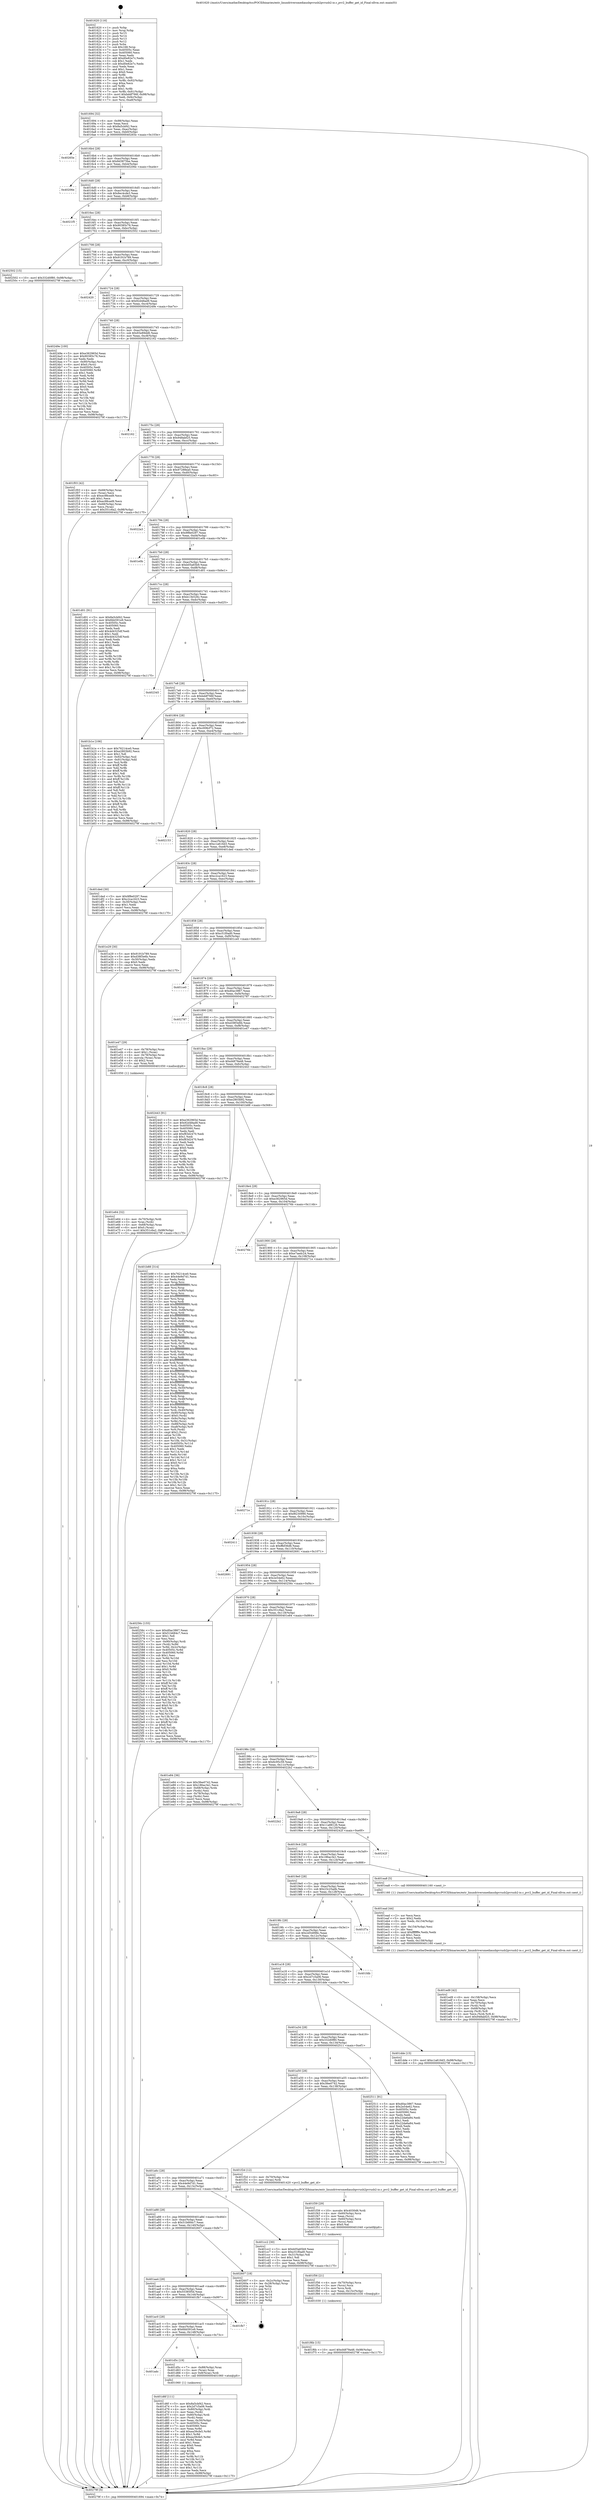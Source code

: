 digraph "0x401620" {
  label = "0x401620 (/mnt/c/Users/mathe/Desktop/tcc/POCII/binaries/extr_linuxdriversmediausbpvrusb2pvrusb2-io.c_pvr2_buffer_get_id_Final-ollvm.out::main(0))"
  labelloc = "t"
  node[shape=record]

  Entry [label="",width=0.3,height=0.3,shape=circle,fillcolor=black,style=filled]
  "0x401694" [label="{
     0x401694 [32]\l
     | [instrs]\l
     &nbsp;&nbsp;0x401694 \<+6\>: mov -0x98(%rbp),%eax\l
     &nbsp;&nbsp;0x40169a \<+2\>: mov %eax,%ecx\l
     &nbsp;&nbsp;0x40169c \<+6\>: sub $0x8a5cbf42,%ecx\l
     &nbsp;&nbsp;0x4016a2 \<+6\>: mov %eax,-0xac(%rbp)\l
     &nbsp;&nbsp;0x4016a8 \<+6\>: mov %ecx,-0xb0(%rbp)\l
     &nbsp;&nbsp;0x4016ae \<+6\>: je 000000000040265e \<main+0x103e\>\l
  }"]
  "0x40265e" [label="{
     0x40265e\l
  }", style=dashed]
  "0x4016b4" [label="{
     0x4016b4 [28]\l
     | [instrs]\l
     &nbsp;&nbsp;0x4016b4 \<+5\>: jmp 00000000004016b9 \<main+0x99\>\l
     &nbsp;&nbsp;0x4016b9 \<+6\>: mov -0xac(%rbp),%eax\l
     &nbsp;&nbsp;0x4016bf \<+5\>: sub $0x8d3875be,%eax\l
     &nbsp;&nbsp;0x4016c4 \<+6\>: mov %eax,-0xb4(%rbp)\l
     &nbsp;&nbsp;0x4016ca \<+6\>: je 000000000040206e \<main+0xa4e\>\l
  }"]
  Exit [label="",width=0.3,height=0.3,shape=circle,fillcolor=black,style=filled,peripheries=2]
  "0x40206e" [label="{
     0x40206e\l
  }", style=dashed]
  "0x4016d0" [label="{
     0x4016d0 [28]\l
     | [instrs]\l
     &nbsp;&nbsp;0x4016d0 \<+5\>: jmp 00000000004016d5 \<main+0xb5\>\l
     &nbsp;&nbsp;0x4016d5 \<+6\>: mov -0xac(%rbp),%eax\l
     &nbsp;&nbsp;0x4016db \<+5\>: sub $0x8ec4cde3,%eax\l
     &nbsp;&nbsp;0x4016e0 \<+6\>: mov %eax,-0xb8(%rbp)\l
     &nbsp;&nbsp;0x4016e6 \<+6\>: je 00000000004021f5 \<main+0xbd5\>\l
  }"]
  "0x401f6b" [label="{
     0x401f6b [15]\l
     | [instrs]\l
     &nbsp;&nbsp;0x401f6b \<+10\>: movl $0xd4879a48,-0x98(%rbp)\l
     &nbsp;&nbsp;0x401f75 \<+5\>: jmp 000000000040279f \<main+0x117f\>\l
  }"]
  "0x4021f5" [label="{
     0x4021f5\l
  }", style=dashed]
  "0x4016ec" [label="{
     0x4016ec [28]\l
     | [instrs]\l
     &nbsp;&nbsp;0x4016ec \<+5\>: jmp 00000000004016f1 \<main+0xd1\>\l
     &nbsp;&nbsp;0x4016f1 \<+6\>: mov -0xac(%rbp),%eax\l
     &nbsp;&nbsp;0x4016f7 \<+5\>: sub $0x90385c76,%eax\l
     &nbsp;&nbsp;0x4016fc \<+6\>: mov %eax,-0xbc(%rbp)\l
     &nbsp;&nbsp;0x401702 \<+6\>: je 0000000000402502 \<main+0xee2\>\l
  }"]
  "0x401f56" [label="{
     0x401f56 [21]\l
     | [instrs]\l
     &nbsp;&nbsp;0x401f56 \<+4\>: mov -0x70(%rbp),%rcx\l
     &nbsp;&nbsp;0x401f5a \<+3\>: mov (%rcx),%rcx\l
     &nbsp;&nbsp;0x401f5d \<+3\>: mov %rcx,%rdi\l
     &nbsp;&nbsp;0x401f60 \<+6\>: mov %eax,-0x15c(%rbp)\l
     &nbsp;&nbsp;0x401f66 \<+5\>: call 0000000000401030 \<free@plt\>\l
     | [calls]\l
     &nbsp;&nbsp;0x401030 \{1\} (unknown)\l
  }"]
  "0x402502" [label="{
     0x402502 [15]\l
     | [instrs]\l
     &nbsp;&nbsp;0x402502 \<+10\>: movl $0x332d0f80,-0x98(%rbp)\l
     &nbsp;&nbsp;0x40250c \<+5\>: jmp 000000000040279f \<main+0x117f\>\l
  }"]
  "0x401708" [label="{
     0x401708 [28]\l
     | [instrs]\l
     &nbsp;&nbsp;0x401708 \<+5\>: jmp 000000000040170d \<main+0xed\>\l
     &nbsp;&nbsp;0x40170d \<+6\>: mov -0xac(%rbp),%eax\l
     &nbsp;&nbsp;0x401713 \<+5\>: sub $0x9191b789,%eax\l
     &nbsp;&nbsp;0x401718 \<+6\>: mov %eax,-0xc0(%rbp)\l
     &nbsp;&nbsp;0x40171e \<+6\>: je 0000000000402420 \<main+0xe00\>\l
  }"]
  "0x401f39" [label="{
     0x401f39 [29]\l
     | [instrs]\l
     &nbsp;&nbsp;0x401f39 \<+10\>: movabs $0x4030d6,%rdi\l
     &nbsp;&nbsp;0x401f43 \<+4\>: mov -0x60(%rbp),%rcx\l
     &nbsp;&nbsp;0x401f47 \<+2\>: mov %eax,(%rcx)\l
     &nbsp;&nbsp;0x401f49 \<+4\>: mov -0x60(%rbp),%rcx\l
     &nbsp;&nbsp;0x401f4d \<+2\>: mov (%rcx),%esi\l
     &nbsp;&nbsp;0x401f4f \<+2\>: mov $0x0,%al\l
     &nbsp;&nbsp;0x401f51 \<+5\>: call 0000000000401040 \<printf@plt\>\l
     | [calls]\l
     &nbsp;&nbsp;0x401040 \{1\} (unknown)\l
  }"]
  "0x402420" [label="{
     0x402420\l
  }", style=dashed]
  "0x401724" [label="{
     0x401724 [28]\l
     | [instrs]\l
     &nbsp;&nbsp;0x401724 \<+5\>: jmp 0000000000401729 \<main+0x109\>\l
     &nbsp;&nbsp;0x401729 \<+6\>: mov -0xac(%rbp),%eax\l
     &nbsp;&nbsp;0x40172f \<+5\>: sub $0x92d48ad9,%eax\l
     &nbsp;&nbsp;0x401734 \<+6\>: mov %eax,-0xc4(%rbp)\l
     &nbsp;&nbsp;0x40173a \<+6\>: je 000000000040249e \<main+0xe7e\>\l
  }"]
  "0x401ed9" [label="{
     0x401ed9 [42]\l
     | [instrs]\l
     &nbsp;&nbsp;0x401ed9 \<+6\>: mov -0x158(%rbp),%ecx\l
     &nbsp;&nbsp;0x401edf \<+3\>: imul %eax,%ecx\l
     &nbsp;&nbsp;0x401ee2 \<+4\>: mov -0x70(%rbp),%rdi\l
     &nbsp;&nbsp;0x401ee6 \<+3\>: mov (%rdi),%rdi\l
     &nbsp;&nbsp;0x401ee9 \<+4\>: mov -0x68(%rbp),%r8\l
     &nbsp;&nbsp;0x401eed \<+3\>: movslq (%r8),%r8\l
     &nbsp;&nbsp;0x401ef0 \<+4\>: mov %ecx,(%rdi,%r8,4)\l
     &nbsp;&nbsp;0x401ef4 \<+10\>: movl $0x948abf25,-0x98(%rbp)\l
     &nbsp;&nbsp;0x401efe \<+5\>: jmp 000000000040279f \<main+0x117f\>\l
  }"]
  "0x40249e" [label="{
     0x40249e [100]\l
     | [instrs]\l
     &nbsp;&nbsp;0x40249e \<+5\>: mov $0xe362965d,%eax\l
     &nbsp;&nbsp;0x4024a3 \<+5\>: mov $0x90385c76,%ecx\l
     &nbsp;&nbsp;0x4024a8 \<+2\>: xor %edx,%edx\l
     &nbsp;&nbsp;0x4024aa \<+7\>: mov -0x90(%rbp),%rsi\l
     &nbsp;&nbsp;0x4024b1 \<+6\>: movl $0x0,(%rsi)\l
     &nbsp;&nbsp;0x4024b7 \<+7\>: mov 0x40505c,%edi\l
     &nbsp;&nbsp;0x4024be \<+8\>: mov 0x405060,%r8d\l
     &nbsp;&nbsp;0x4024c6 \<+3\>: sub $0x1,%edx\l
     &nbsp;&nbsp;0x4024c9 \<+3\>: mov %edi,%r9d\l
     &nbsp;&nbsp;0x4024cc \<+3\>: add %edx,%r9d\l
     &nbsp;&nbsp;0x4024cf \<+4\>: imul %r9d,%edi\l
     &nbsp;&nbsp;0x4024d3 \<+3\>: and $0x1,%edi\l
     &nbsp;&nbsp;0x4024d6 \<+3\>: cmp $0x0,%edi\l
     &nbsp;&nbsp;0x4024d9 \<+4\>: sete %r10b\l
     &nbsp;&nbsp;0x4024dd \<+4\>: cmp $0xa,%r8d\l
     &nbsp;&nbsp;0x4024e1 \<+4\>: setl %r11b\l
     &nbsp;&nbsp;0x4024e5 \<+3\>: mov %r10b,%bl\l
     &nbsp;&nbsp;0x4024e8 \<+3\>: and %r11b,%bl\l
     &nbsp;&nbsp;0x4024eb \<+3\>: xor %r11b,%r10b\l
     &nbsp;&nbsp;0x4024ee \<+3\>: or %r10b,%bl\l
     &nbsp;&nbsp;0x4024f1 \<+3\>: test $0x1,%bl\l
     &nbsp;&nbsp;0x4024f4 \<+3\>: cmovne %ecx,%eax\l
     &nbsp;&nbsp;0x4024f7 \<+6\>: mov %eax,-0x98(%rbp)\l
     &nbsp;&nbsp;0x4024fd \<+5\>: jmp 000000000040279f \<main+0x117f\>\l
  }"]
  "0x401740" [label="{
     0x401740 [28]\l
     | [instrs]\l
     &nbsp;&nbsp;0x401740 \<+5\>: jmp 0000000000401745 \<main+0x125\>\l
     &nbsp;&nbsp;0x401745 \<+6\>: mov -0xac(%rbp),%eax\l
     &nbsp;&nbsp;0x40174b \<+5\>: sub $0x93e89dd6,%eax\l
     &nbsp;&nbsp;0x401750 \<+6\>: mov %eax,-0xc8(%rbp)\l
     &nbsp;&nbsp;0x401756 \<+6\>: je 0000000000402162 \<main+0xb42\>\l
  }"]
  "0x401ead" [label="{
     0x401ead [44]\l
     | [instrs]\l
     &nbsp;&nbsp;0x401ead \<+2\>: xor %ecx,%ecx\l
     &nbsp;&nbsp;0x401eaf \<+5\>: mov $0x2,%edx\l
     &nbsp;&nbsp;0x401eb4 \<+6\>: mov %edx,-0x154(%rbp)\l
     &nbsp;&nbsp;0x401eba \<+1\>: cltd\l
     &nbsp;&nbsp;0x401ebb \<+6\>: mov -0x154(%rbp),%esi\l
     &nbsp;&nbsp;0x401ec1 \<+2\>: idiv %esi\l
     &nbsp;&nbsp;0x401ec3 \<+6\>: imul $0xfffffffe,%edx,%edx\l
     &nbsp;&nbsp;0x401ec9 \<+3\>: sub $0x1,%ecx\l
     &nbsp;&nbsp;0x401ecc \<+2\>: sub %ecx,%edx\l
     &nbsp;&nbsp;0x401ece \<+6\>: mov %edx,-0x158(%rbp)\l
     &nbsp;&nbsp;0x401ed4 \<+5\>: call 0000000000401160 \<next_i\>\l
     | [calls]\l
     &nbsp;&nbsp;0x401160 \{1\} (/mnt/c/Users/mathe/Desktop/tcc/POCII/binaries/extr_linuxdriversmediausbpvrusb2pvrusb2-io.c_pvr2_buffer_get_id_Final-ollvm.out::next_i)\l
  }"]
  "0x402162" [label="{
     0x402162\l
  }", style=dashed]
  "0x40175c" [label="{
     0x40175c [28]\l
     | [instrs]\l
     &nbsp;&nbsp;0x40175c \<+5\>: jmp 0000000000401761 \<main+0x141\>\l
     &nbsp;&nbsp;0x401761 \<+6\>: mov -0xac(%rbp),%eax\l
     &nbsp;&nbsp;0x401767 \<+5\>: sub $0x948abf25,%eax\l
     &nbsp;&nbsp;0x40176c \<+6\>: mov %eax,-0xcc(%rbp)\l
     &nbsp;&nbsp;0x401772 \<+6\>: je 0000000000401f03 \<main+0x8e3\>\l
  }"]
  "0x401e64" [label="{
     0x401e64 [32]\l
     | [instrs]\l
     &nbsp;&nbsp;0x401e64 \<+4\>: mov -0x70(%rbp),%rdi\l
     &nbsp;&nbsp;0x401e68 \<+3\>: mov %rax,(%rdi)\l
     &nbsp;&nbsp;0x401e6b \<+4\>: mov -0x68(%rbp),%rax\l
     &nbsp;&nbsp;0x401e6f \<+6\>: movl $0x0,(%rax)\l
     &nbsp;&nbsp;0x401e75 \<+10\>: movl $0x351c6a2,-0x98(%rbp)\l
     &nbsp;&nbsp;0x401e7f \<+5\>: jmp 000000000040279f \<main+0x117f\>\l
  }"]
  "0x401f03" [label="{
     0x401f03 [42]\l
     | [instrs]\l
     &nbsp;&nbsp;0x401f03 \<+4\>: mov -0x68(%rbp),%rax\l
     &nbsp;&nbsp;0x401f07 \<+2\>: mov (%rax),%ecx\l
     &nbsp;&nbsp;0x401f09 \<+6\>: sub $0xec98ced9,%ecx\l
     &nbsp;&nbsp;0x401f0f \<+3\>: add $0x1,%ecx\l
     &nbsp;&nbsp;0x401f12 \<+6\>: add $0xec98ced9,%ecx\l
     &nbsp;&nbsp;0x401f18 \<+4\>: mov -0x68(%rbp),%rax\l
     &nbsp;&nbsp;0x401f1c \<+2\>: mov %ecx,(%rax)\l
     &nbsp;&nbsp;0x401f1e \<+10\>: movl $0x351c6a2,-0x98(%rbp)\l
     &nbsp;&nbsp;0x401f28 \<+5\>: jmp 000000000040279f \<main+0x117f\>\l
  }"]
  "0x401778" [label="{
     0x401778 [28]\l
     | [instrs]\l
     &nbsp;&nbsp;0x401778 \<+5\>: jmp 000000000040177d \<main+0x15d\>\l
     &nbsp;&nbsp;0x40177d \<+6\>: mov -0xac(%rbp),%eax\l
     &nbsp;&nbsp;0x401783 \<+5\>: sub $0x97288ea0,%eax\l
     &nbsp;&nbsp;0x401788 \<+6\>: mov %eax,-0xd0(%rbp)\l
     &nbsp;&nbsp;0x40178e \<+6\>: je 00000000004022a3 \<main+0xc83\>\l
  }"]
  "0x401d6f" [label="{
     0x401d6f [111]\l
     | [instrs]\l
     &nbsp;&nbsp;0x401d6f \<+5\>: mov $0x8a5cbf42,%ecx\l
     &nbsp;&nbsp;0x401d74 \<+5\>: mov $0x2d7c5a06,%edx\l
     &nbsp;&nbsp;0x401d79 \<+4\>: mov -0x80(%rbp),%rdi\l
     &nbsp;&nbsp;0x401d7d \<+2\>: mov %eax,(%rdi)\l
     &nbsp;&nbsp;0x401d7f \<+4\>: mov -0x80(%rbp),%rdi\l
     &nbsp;&nbsp;0x401d83 \<+2\>: mov (%rdi),%eax\l
     &nbsp;&nbsp;0x401d85 \<+3\>: mov %eax,-0x30(%rbp)\l
     &nbsp;&nbsp;0x401d88 \<+7\>: mov 0x40505c,%eax\l
     &nbsp;&nbsp;0x401d8f \<+7\>: mov 0x405060,%esi\l
     &nbsp;&nbsp;0x401d96 \<+3\>: mov %eax,%r8d\l
     &nbsp;&nbsp;0x401d99 \<+7\>: add $0xea39cfe5,%r8d\l
     &nbsp;&nbsp;0x401da0 \<+4\>: sub $0x1,%r8d\l
     &nbsp;&nbsp;0x401da4 \<+7\>: sub $0xea39cfe5,%r8d\l
     &nbsp;&nbsp;0x401dab \<+4\>: imul %r8d,%eax\l
     &nbsp;&nbsp;0x401daf \<+3\>: and $0x1,%eax\l
     &nbsp;&nbsp;0x401db2 \<+3\>: cmp $0x0,%eax\l
     &nbsp;&nbsp;0x401db5 \<+4\>: sete %r9b\l
     &nbsp;&nbsp;0x401db9 \<+3\>: cmp $0xa,%esi\l
     &nbsp;&nbsp;0x401dbc \<+4\>: setl %r10b\l
     &nbsp;&nbsp;0x401dc0 \<+3\>: mov %r9b,%r11b\l
     &nbsp;&nbsp;0x401dc3 \<+3\>: and %r10b,%r11b\l
     &nbsp;&nbsp;0x401dc6 \<+3\>: xor %r10b,%r9b\l
     &nbsp;&nbsp;0x401dc9 \<+3\>: or %r9b,%r11b\l
     &nbsp;&nbsp;0x401dcc \<+4\>: test $0x1,%r11b\l
     &nbsp;&nbsp;0x401dd0 \<+3\>: cmovne %edx,%ecx\l
     &nbsp;&nbsp;0x401dd3 \<+6\>: mov %ecx,-0x98(%rbp)\l
     &nbsp;&nbsp;0x401dd9 \<+5\>: jmp 000000000040279f \<main+0x117f\>\l
  }"]
  "0x4022a3" [label="{
     0x4022a3\l
  }", style=dashed]
  "0x401794" [label="{
     0x401794 [28]\l
     | [instrs]\l
     &nbsp;&nbsp;0x401794 \<+5\>: jmp 0000000000401799 \<main+0x179\>\l
     &nbsp;&nbsp;0x401799 \<+6\>: mov -0xac(%rbp),%eax\l
     &nbsp;&nbsp;0x40179f \<+5\>: sub $0x9f8e0297,%eax\l
     &nbsp;&nbsp;0x4017a4 \<+6\>: mov %eax,-0xd4(%rbp)\l
     &nbsp;&nbsp;0x4017aa \<+6\>: je 0000000000401e0b \<main+0x7eb\>\l
  }"]
  "0x401adc" [label="{
     0x401adc\l
  }", style=dashed]
  "0x401e0b" [label="{
     0x401e0b\l
  }", style=dashed]
  "0x4017b0" [label="{
     0x4017b0 [28]\l
     | [instrs]\l
     &nbsp;&nbsp;0x4017b0 \<+5\>: jmp 00000000004017b5 \<main+0x195\>\l
     &nbsp;&nbsp;0x4017b5 \<+6\>: mov -0xac(%rbp),%eax\l
     &nbsp;&nbsp;0x4017bb \<+5\>: sub $0xb05a65b9,%eax\l
     &nbsp;&nbsp;0x4017c0 \<+6\>: mov %eax,-0xd8(%rbp)\l
     &nbsp;&nbsp;0x4017c6 \<+6\>: je 0000000000401d01 \<main+0x6e1\>\l
  }"]
  "0x401d5c" [label="{
     0x401d5c [19]\l
     | [instrs]\l
     &nbsp;&nbsp;0x401d5c \<+7\>: mov -0x88(%rbp),%rax\l
     &nbsp;&nbsp;0x401d63 \<+3\>: mov (%rax),%rax\l
     &nbsp;&nbsp;0x401d66 \<+4\>: mov 0x8(%rax),%rdi\l
     &nbsp;&nbsp;0x401d6a \<+5\>: call 0000000000401060 \<atoi@plt\>\l
     | [calls]\l
     &nbsp;&nbsp;0x401060 \{1\} (unknown)\l
  }"]
  "0x401d01" [label="{
     0x401d01 [91]\l
     | [instrs]\l
     &nbsp;&nbsp;0x401d01 \<+5\>: mov $0x8a5cbf42,%eax\l
     &nbsp;&nbsp;0x401d06 \<+5\>: mov $0x6bb591e9,%ecx\l
     &nbsp;&nbsp;0x401d0b \<+7\>: mov 0x40505c,%edx\l
     &nbsp;&nbsp;0x401d12 \<+7\>: mov 0x405060,%esi\l
     &nbsp;&nbsp;0x401d19 \<+2\>: mov %edx,%edi\l
     &nbsp;&nbsp;0x401d1b \<+6\>: add $0x4d4325df,%edi\l
     &nbsp;&nbsp;0x401d21 \<+3\>: sub $0x1,%edi\l
     &nbsp;&nbsp;0x401d24 \<+6\>: sub $0x4d4325df,%edi\l
     &nbsp;&nbsp;0x401d2a \<+3\>: imul %edi,%edx\l
     &nbsp;&nbsp;0x401d2d \<+3\>: and $0x1,%edx\l
     &nbsp;&nbsp;0x401d30 \<+3\>: cmp $0x0,%edx\l
     &nbsp;&nbsp;0x401d33 \<+4\>: sete %r8b\l
     &nbsp;&nbsp;0x401d37 \<+3\>: cmp $0xa,%esi\l
     &nbsp;&nbsp;0x401d3a \<+4\>: setl %r9b\l
     &nbsp;&nbsp;0x401d3e \<+3\>: mov %r8b,%r10b\l
     &nbsp;&nbsp;0x401d41 \<+3\>: and %r9b,%r10b\l
     &nbsp;&nbsp;0x401d44 \<+3\>: xor %r9b,%r8b\l
     &nbsp;&nbsp;0x401d47 \<+3\>: or %r8b,%r10b\l
     &nbsp;&nbsp;0x401d4a \<+4\>: test $0x1,%r10b\l
     &nbsp;&nbsp;0x401d4e \<+3\>: cmovne %ecx,%eax\l
     &nbsp;&nbsp;0x401d51 \<+6\>: mov %eax,-0x98(%rbp)\l
     &nbsp;&nbsp;0x401d57 \<+5\>: jmp 000000000040279f \<main+0x117f\>\l
  }"]
  "0x4017cc" [label="{
     0x4017cc [28]\l
     | [instrs]\l
     &nbsp;&nbsp;0x4017cc \<+5\>: jmp 00000000004017d1 \<main+0x1b1\>\l
     &nbsp;&nbsp;0x4017d1 \<+6\>: mov -0xac(%rbp),%eax\l
     &nbsp;&nbsp;0x4017d7 \<+5\>: sub $0xb13b526c,%eax\l
     &nbsp;&nbsp;0x4017dc \<+6\>: mov %eax,-0xdc(%rbp)\l
     &nbsp;&nbsp;0x4017e2 \<+6\>: je 0000000000402345 \<main+0xd25\>\l
  }"]
  "0x401ac0" [label="{
     0x401ac0 [28]\l
     | [instrs]\l
     &nbsp;&nbsp;0x401ac0 \<+5\>: jmp 0000000000401ac5 \<main+0x4a5\>\l
     &nbsp;&nbsp;0x401ac5 \<+6\>: mov -0xac(%rbp),%eax\l
     &nbsp;&nbsp;0x401acb \<+5\>: sub $0x6bb591e9,%eax\l
     &nbsp;&nbsp;0x401ad0 \<+6\>: mov %eax,-0x148(%rbp)\l
     &nbsp;&nbsp;0x401ad6 \<+6\>: je 0000000000401d5c \<main+0x73c\>\l
  }"]
  "0x402345" [label="{
     0x402345\l
  }", style=dashed]
  "0x4017e8" [label="{
     0x4017e8 [28]\l
     | [instrs]\l
     &nbsp;&nbsp;0x4017e8 \<+5\>: jmp 00000000004017ed \<main+0x1cd\>\l
     &nbsp;&nbsp;0x4017ed \<+6\>: mov -0xac(%rbp),%eax\l
     &nbsp;&nbsp;0x4017f3 \<+5\>: sub $0xbddf766f,%eax\l
     &nbsp;&nbsp;0x4017f8 \<+6\>: mov %eax,-0xe0(%rbp)\l
     &nbsp;&nbsp;0x4017fe \<+6\>: je 0000000000401b1e \<main+0x4fe\>\l
  }"]
  "0x401fb7" [label="{
     0x401fb7\l
  }", style=dashed]
  "0x401b1e" [label="{
     0x401b1e [106]\l
     | [instrs]\l
     &nbsp;&nbsp;0x401b1e \<+5\>: mov $0x76214ce0,%eax\l
     &nbsp;&nbsp;0x401b23 \<+5\>: mov $0xe2803b92,%ecx\l
     &nbsp;&nbsp;0x401b28 \<+2\>: mov $0x1,%dl\l
     &nbsp;&nbsp;0x401b2a \<+7\>: mov -0x92(%rbp),%sil\l
     &nbsp;&nbsp;0x401b31 \<+7\>: mov -0x91(%rbp),%dil\l
     &nbsp;&nbsp;0x401b38 \<+3\>: mov %sil,%r8b\l
     &nbsp;&nbsp;0x401b3b \<+4\>: xor $0xff,%r8b\l
     &nbsp;&nbsp;0x401b3f \<+3\>: mov %dil,%r9b\l
     &nbsp;&nbsp;0x401b42 \<+4\>: xor $0xff,%r9b\l
     &nbsp;&nbsp;0x401b46 \<+3\>: xor $0x1,%dl\l
     &nbsp;&nbsp;0x401b49 \<+3\>: mov %r8b,%r10b\l
     &nbsp;&nbsp;0x401b4c \<+4\>: and $0xff,%r10b\l
     &nbsp;&nbsp;0x401b50 \<+3\>: and %dl,%sil\l
     &nbsp;&nbsp;0x401b53 \<+3\>: mov %r9b,%r11b\l
     &nbsp;&nbsp;0x401b56 \<+4\>: and $0xff,%r11b\l
     &nbsp;&nbsp;0x401b5a \<+3\>: and %dl,%dil\l
     &nbsp;&nbsp;0x401b5d \<+3\>: or %sil,%r10b\l
     &nbsp;&nbsp;0x401b60 \<+3\>: or %dil,%r11b\l
     &nbsp;&nbsp;0x401b63 \<+3\>: xor %r11b,%r10b\l
     &nbsp;&nbsp;0x401b66 \<+3\>: or %r9b,%r8b\l
     &nbsp;&nbsp;0x401b69 \<+4\>: xor $0xff,%r8b\l
     &nbsp;&nbsp;0x401b6d \<+3\>: or $0x1,%dl\l
     &nbsp;&nbsp;0x401b70 \<+3\>: and %dl,%r8b\l
     &nbsp;&nbsp;0x401b73 \<+3\>: or %r8b,%r10b\l
     &nbsp;&nbsp;0x401b76 \<+4\>: test $0x1,%r10b\l
     &nbsp;&nbsp;0x401b7a \<+3\>: cmovne %ecx,%eax\l
     &nbsp;&nbsp;0x401b7d \<+6\>: mov %eax,-0x98(%rbp)\l
     &nbsp;&nbsp;0x401b83 \<+5\>: jmp 000000000040279f \<main+0x117f\>\l
  }"]
  "0x401804" [label="{
     0x401804 [28]\l
     | [instrs]\l
     &nbsp;&nbsp;0x401804 \<+5\>: jmp 0000000000401809 \<main+0x1e9\>\l
     &nbsp;&nbsp;0x401809 \<+6\>: mov -0xac(%rbp),%eax\l
     &nbsp;&nbsp;0x40180f \<+5\>: sub $0xc008cf72,%eax\l
     &nbsp;&nbsp;0x401814 \<+6\>: mov %eax,-0xe4(%rbp)\l
     &nbsp;&nbsp;0x40181a \<+6\>: je 0000000000402153 \<main+0xb33\>\l
  }"]
  "0x40279f" [label="{
     0x40279f [5]\l
     | [instrs]\l
     &nbsp;&nbsp;0x40279f \<+5\>: jmp 0000000000401694 \<main+0x74\>\l
  }"]
  "0x401620" [label="{
     0x401620 [116]\l
     | [instrs]\l
     &nbsp;&nbsp;0x401620 \<+1\>: push %rbp\l
     &nbsp;&nbsp;0x401621 \<+3\>: mov %rsp,%rbp\l
     &nbsp;&nbsp;0x401624 \<+2\>: push %r15\l
     &nbsp;&nbsp;0x401626 \<+2\>: push %r14\l
     &nbsp;&nbsp;0x401628 \<+2\>: push %r13\l
     &nbsp;&nbsp;0x40162a \<+2\>: push %r12\l
     &nbsp;&nbsp;0x40162c \<+1\>: push %rbx\l
     &nbsp;&nbsp;0x40162d \<+7\>: sub $0x168,%rsp\l
     &nbsp;&nbsp;0x401634 \<+7\>: mov 0x40505c,%eax\l
     &nbsp;&nbsp;0x40163b \<+7\>: mov 0x405060,%ecx\l
     &nbsp;&nbsp;0x401642 \<+2\>: mov %eax,%edx\l
     &nbsp;&nbsp;0x401644 \<+6\>: add $0xd0e82e7c,%edx\l
     &nbsp;&nbsp;0x40164a \<+3\>: sub $0x1,%edx\l
     &nbsp;&nbsp;0x40164d \<+6\>: sub $0xd0e82e7c,%edx\l
     &nbsp;&nbsp;0x401653 \<+3\>: imul %edx,%eax\l
     &nbsp;&nbsp;0x401656 \<+3\>: and $0x1,%eax\l
     &nbsp;&nbsp;0x401659 \<+3\>: cmp $0x0,%eax\l
     &nbsp;&nbsp;0x40165c \<+4\>: sete %r8b\l
     &nbsp;&nbsp;0x401660 \<+4\>: and $0x1,%r8b\l
     &nbsp;&nbsp;0x401664 \<+7\>: mov %r8b,-0x92(%rbp)\l
     &nbsp;&nbsp;0x40166b \<+3\>: cmp $0xa,%ecx\l
     &nbsp;&nbsp;0x40166e \<+4\>: setl %r8b\l
     &nbsp;&nbsp;0x401672 \<+4\>: and $0x1,%r8b\l
     &nbsp;&nbsp;0x401676 \<+7\>: mov %r8b,-0x91(%rbp)\l
     &nbsp;&nbsp;0x40167d \<+10\>: movl $0xbddf766f,-0x98(%rbp)\l
     &nbsp;&nbsp;0x401687 \<+6\>: mov %edi,-0x9c(%rbp)\l
     &nbsp;&nbsp;0x40168d \<+7\>: mov %rsi,-0xa8(%rbp)\l
  }"]
  "0x401aa4" [label="{
     0x401aa4 [28]\l
     | [instrs]\l
     &nbsp;&nbsp;0x401aa4 \<+5\>: jmp 0000000000401aa9 \<main+0x489\>\l
     &nbsp;&nbsp;0x401aa9 \<+6\>: mov -0xac(%rbp),%eax\l
     &nbsp;&nbsp;0x401aaf \<+5\>: sub $0x55385f5d,%eax\l
     &nbsp;&nbsp;0x401ab4 \<+6\>: mov %eax,-0x144(%rbp)\l
     &nbsp;&nbsp;0x401aba \<+6\>: je 0000000000401fb7 \<main+0x997\>\l
  }"]
  "0x402153" [label="{
     0x402153\l
  }", style=dashed]
  "0x401820" [label="{
     0x401820 [28]\l
     | [instrs]\l
     &nbsp;&nbsp;0x401820 \<+5\>: jmp 0000000000401825 \<main+0x205\>\l
     &nbsp;&nbsp;0x401825 \<+6\>: mov -0xac(%rbp),%eax\l
     &nbsp;&nbsp;0x40182b \<+5\>: sub $0xc1a616d3,%eax\l
     &nbsp;&nbsp;0x401830 \<+6\>: mov %eax,-0xe8(%rbp)\l
     &nbsp;&nbsp;0x401836 \<+6\>: je 0000000000401ded \<main+0x7cd\>\l
  }"]
  "0x402607" [label="{
     0x402607 [18]\l
     | [instrs]\l
     &nbsp;&nbsp;0x402607 \<+3\>: mov -0x2c(%rbp),%eax\l
     &nbsp;&nbsp;0x40260a \<+4\>: lea -0x28(%rbp),%rsp\l
     &nbsp;&nbsp;0x40260e \<+1\>: pop %rbx\l
     &nbsp;&nbsp;0x40260f \<+2\>: pop %r12\l
     &nbsp;&nbsp;0x402611 \<+2\>: pop %r13\l
     &nbsp;&nbsp;0x402613 \<+2\>: pop %r14\l
     &nbsp;&nbsp;0x402615 \<+2\>: pop %r15\l
     &nbsp;&nbsp;0x402617 \<+1\>: pop %rbp\l
     &nbsp;&nbsp;0x402618 \<+1\>: ret\l
  }"]
  "0x401ded" [label="{
     0x401ded [30]\l
     | [instrs]\l
     &nbsp;&nbsp;0x401ded \<+5\>: mov $0x9f8e0297,%eax\l
     &nbsp;&nbsp;0x401df2 \<+5\>: mov $0xc2ca1623,%ecx\l
     &nbsp;&nbsp;0x401df7 \<+3\>: mov -0x30(%rbp),%edx\l
     &nbsp;&nbsp;0x401dfa \<+3\>: cmp $0x1,%edx\l
     &nbsp;&nbsp;0x401dfd \<+3\>: cmovl %ecx,%eax\l
     &nbsp;&nbsp;0x401e00 \<+6\>: mov %eax,-0x98(%rbp)\l
     &nbsp;&nbsp;0x401e06 \<+5\>: jmp 000000000040279f \<main+0x117f\>\l
  }"]
  "0x40183c" [label="{
     0x40183c [28]\l
     | [instrs]\l
     &nbsp;&nbsp;0x40183c \<+5\>: jmp 0000000000401841 \<main+0x221\>\l
     &nbsp;&nbsp;0x401841 \<+6\>: mov -0xac(%rbp),%eax\l
     &nbsp;&nbsp;0x401847 \<+5\>: sub $0xc2ca1623,%eax\l
     &nbsp;&nbsp;0x40184c \<+6\>: mov %eax,-0xec(%rbp)\l
     &nbsp;&nbsp;0x401852 \<+6\>: je 0000000000401e29 \<main+0x809\>\l
  }"]
  "0x401a88" [label="{
     0x401a88 [28]\l
     | [instrs]\l
     &nbsp;&nbsp;0x401a88 \<+5\>: jmp 0000000000401a8d \<main+0x46d\>\l
     &nbsp;&nbsp;0x401a8d \<+6\>: mov -0xac(%rbp),%eax\l
     &nbsp;&nbsp;0x401a93 \<+5\>: sub $0x51b684c7,%eax\l
     &nbsp;&nbsp;0x401a98 \<+6\>: mov %eax,-0x140(%rbp)\l
     &nbsp;&nbsp;0x401a9e \<+6\>: je 0000000000402607 \<main+0xfe7\>\l
  }"]
  "0x401e29" [label="{
     0x401e29 [30]\l
     | [instrs]\l
     &nbsp;&nbsp;0x401e29 \<+5\>: mov $0x9191b789,%eax\l
     &nbsp;&nbsp;0x401e2e \<+5\>: mov $0xd38f3e6b,%ecx\l
     &nbsp;&nbsp;0x401e33 \<+3\>: mov -0x30(%rbp),%edx\l
     &nbsp;&nbsp;0x401e36 \<+3\>: cmp $0x0,%edx\l
     &nbsp;&nbsp;0x401e39 \<+3\>: cmove %ecx,%eax\l
     &nbsp;&nbsp;0x401e3c \<+6\>: mov %eax,-0x98(%rbp)\l
     &nbsp;&nbsp;0x401e42 \<+5\>: jmp 000000000040279f \<main+0x117f\>\l
  }"]
  "0x401858" [label="{
     0x401858 [28]\l
     | [instrs]\l
     &nbsp;&nbsp;0x401858 \<+5\>: jmp 000000000040185d \<main+0x23d\>\l
     &nbsp;&nbsp;0x40185d \<+6\>: mov -0xac(%rbp),%eax\l
     &nbsp;&nbsp;0x401863 \<+5\>: sub $0xc51f0ad0,%eax\l
     &nbsp;&nbsp;0x401868 \<+6\>: mov %eax,-0xf0(%rbp)\l
     &nbsp;&nbsp;0x40186e \<+6\>: je 0000000000401ce0 \<main+0x6c0\>\l
  }"]
  "0x401cc2" [label="{
     0x401cc2 [30]\l
     | [instrs]\l
     &nbsp;&nbsp;0x401cc2 \<+5\>: mov $0xb05a65b9,%eax\l
     &nbsp;&nbsp;0x401cc7 \<+5\>: mov $0xc51f0ad0,%ecx\l
     &nbsp;&nbsp;0x401ccc \<+3\>: mov -0x31(%rbp),%dl\l
     &nbsp;&nbsp;0x401ccf \<+3\>: test $0x1,%dl\l
     &nbsp;&nbsp;0x401cd2 \<+3\>: cmovne %ecx,%eax\l
     &nbsp;&nbsp;0x401cd5 \<+6\>: mov %eax,-0x98(%rbp)\l
     &nbsp;&nbsp;0x401cdb \<+5\>: jmp 000000000040279f \<main+0x117f\>\l
  }"]
  "0x401ce0" [label="{
     0x401ce0\l
  }", style=dashed]
  "0x401874" [label="{
     0x401874 [28]\l
     | [instrs]\l
     &nbsp;&nbsp;0x401874 \<+5\>: jmp 0000000000401879 \<main+0x259\>\l
     &nbsp;&nbsp;0x401879 \<+6\>: mov -0xac(%rbp),%eax\l
     &nbsp;&nbsp;0x40187f \<+5\>: sub $0xd0ac3867,%eax\l
     &nbsp;&nbsp;0x401884 \<+6\>: mov %eax,-0xf4(%rbp)\l
     &nbsp;&nbsp;0x40188a \<+6\>: je 0000000000402787 \<main+0x1167\>\l
  }"]
  "0x401a6c" [label="{
     0x401a6c [28]\l
     | [instrs]\l
     &nbsp;&nbsp;0x401a6c \<+5\>: jmp 0000000000401a71 \<main+0x451\>\l
     &nbsp;&nbsp;0x401a71 \<+6\>: mov -0xac(%rbp),%eax\l
     &nbsp;&nbsp;0x401a77 \<+5\>: sub $0x44e9d7d1,%eax\l
     &nbsp;&nbsp;0x401a7c \<+6\>: mov %eax,-0x13c(%rbp)\l
     &nbsp;&nbsp;0x401a82 \<+6\>: je 0000000000401cc2 \<main+0x6a2\>\l
  }"]
  "0x402787" [label="{
     0x402787\l
  }", style=dashed]
  "0x401890" [label="{
     0x401890 [28]\l
     | [instrs]\l
     &nbsp;&nbsp;0x401890 \<+5\>: jmp 0000000000401895 \<main+0x275\>\l
     &nbsp;&nbsp;0x401895 \<+6\>: mov -0xac(%rbp),%eax\l
     &nbsp;&nbsp;0x40189b \<+5\>: sub $0xd38f3e6b,%eax\l
     &nbsp;&nbsp;0x4018a0 \<+6\>: mov %eax,-0xf8(%rbp)\l
     &nbsp;&nbsp;0x4018a6 \<+6\>: je 0000000000401e47 \<main+0x827\>\l
  }"]
  "0x401f2d" [label="{
     0x401f2d [12]\l
     | [instrs]\l
     &nbsp;&nbsp;0x401f2d \<+4\>: mov -0x70(%rbp),%rax\l
     &nbsp;&nbsp;0x401f31 \<+3\>: mov (%rax),%rdi\l
     &nbsp;&nbsp;0x401f34 \<+5\>: call 0000000000401420 \<pvr2_buffer_get_id\>\l
     | [calls]\l
     &nbsp;&nbsp;0x401420 \{1\} (/mnt/c/Users/mathe/Desktop/tcc/POCII/binaries/extr_linuxdriversmediausbpvrusb2pvrusb2-io.c_pvr2_buffer_get_id_Final-ollvm.out::pvr2_buffer_get_id)\l
  }"]
  "0x401e47" [label="{
     0x401e47 [29]\l
     | [instrs]\l
     &nbsp;&nbsp;0x401e47 \<+4\>: mov -0x78(%rbp),%rax\l
     &nbsp;&nbsp;0x401e4b \<+6\>: movl $0x1,(%rax)\l
     &nbsp;&nbsp;0x401e51 \<+4\>: mov -0x78(%rbp),%rax\l
     &nbsp;&nbsp;0x401e55 \<+3\>: movslq (%rax),%rax\l
     &nbsp;&nbsp;0x401e58 \<+4\>: shl $0x2,%rax\l
     &nbsp;&nbsp;0x401e5c \<+3\>: mov %rax,%rdi\l
     &nbsp;&nbsp;0x401e5f \<+5\>: call 0000000000401050 \<malloc@plt\>\l
     | [calls]\l
     &nbsp;&nbsp;0x401050 \{1\} (unknown)\l
  }"]
  "0x4018ac" [label="{
     0x4018ac [28]\l
     | [instrs]\l
     &nbsp;&nbsp;0x4018ac \<+5\>: jmp 00000000004018b1 \<main+0x291\>\l
     &nbsp;&nbsp;0x4018b1 \<+6\>: mov -0xac(%rbp),%eax\l
     &nbsp;&nbsp;0x4018b7 \<+5\>: sub $0xd4879a48,%eax\l
     &nbsp;&nbsp;0x4018bc \<+6\>: mov %eax,-0xfc(%rbp)\l
     &nbsp;&nbsp;0x4018c2 \<+6\>: je 0000000000402443 \<main+0xe23\>\l
  }"]
  "0x401a50" [label="{
     0x401a50 [28]\l
     | [instrs]\l
     &nbsp;&nbsp;0x401a50 \<+5\>: jmp 0000000000401a55 \<main+0x435\>\l
     &nbsp;&nbsp;0x401a55 \<+6\>: mov -0xac(%rbp),%eax\l
     &nbsp;&nbsp;0x401a5b \<+5\>: sub $0x3fee0742,%eax\l
     &nbsp;&nbsp;0x401a60 \<+6\>: mov %eax,-0x138(%rbp)\l
     &nbsp;&nbsp;0x401a66 \<+6\>: je 0000000000401f2d \<main+0x90d\>\l
  }"]
  "0x402443" [label="{
     0x402443 [91]\l
     | [instrs]\l
     &nbsp;&nbsp;0x402443 \<+5\>: mov $0xe362965d,%eax\l
     &nbsp;&nbsp;0x402448 \<+5\>: mov $0x92d48ad9,%ecx\l
     &nbsp;&nbsp;0x40244d \<+7\>: mov 0x40505c,%edx\l
     &nbsp;&nbsp;0x402454 \<+7\>: mov 0x405060,%esi\l
     &nbsp;&nbsp;0x40245b \<+2\>: mov %edx,%edi\l
     &nbsp;&nbsp;0x40245d \<+6\>: add $0xf83d2470,%edi\l
     &nbsp;&nbsp;0x402463 \<+3\>: sub $0x1,%edi\l
     &nbsp;&nbsp;0x402466 \<+6\>: sub $0xf83d2470,%edi\l
     &nbsp;&nbsp;0x40246c \<+3\>: imul %edi,%edx\l
     &nbsp;&nbsp;0x40246f \<+3\>: and $0x1,%edx\l
     &nbsp;&nbsp;0x402472 \<+3\>: cmp $0x0,%edx\l
     &nbsp;&nbsp;0x402475 \<+4\>: sete %r8b\l
     &nbsp;&nbsp;0x402479 \<+3\>: cmp $0xa,%esi\l
     &nbsp;&nbsp;0x40247c \<+4\>: setl %r9b\l
     &nbsp;&nbsp;0x402480 \<+3\>: mov %r8b,%r10b\l
     &nbsp;&nbsp;0x402483 \<+3\>: and %r9b,%r10b\l
     &nbsp;&nbsp;0x402486 \<+3\>: xor %r9b,%r8b\l
     &nbsp;&nbsp;0x402489 \<+3\>: or %r8b,%r10b\l
     &nbsp;&nbsp;0x40248c \<+4\>: test $0x1,%r10b\l
     &nbsp;&nbsp;0x402490 \<+3\>: cmovne %ecx,%eax\l
     &nbsp;&nbsp;0x402493 \<+6\>: mov %eax,-0x98(%rbp)\l
     &nbsp;&nbsp;0x402499 \<+5\>: jmp 000000000040279f \<main+0x117f\>\l
  }"]
  "0x4018c8" [label="{
     0x4018c8 [28]\l
     | [instrs]\l
     &nbsp;&nbsp;0x4018c8 \<+5\>: jmp 00000000004018cd \<main+0x2ad\>\l
     &nbsp;&nbsp;0x4018cd \<+6\>: mov -0xac(%rbp),%eax\l
     &nbsp;&nbsp;0x4018d3 \<+5\>: sub $0xe2803b92,%eax\l
     &nbsp;&nbsp;0x4018d8 \<+6\>: mov %eax,-0x100(%rbp)\l
     &nbsp;&nbsp;0x4018de \<+6\>: je 0000000000401b88 \<main+0x568\>\l
  }"]
  "0x402511" [label="{
     0x402511 [91]\l
     | [instrs]\l
     &nbsp;&nbsp;0x402511 \<+5\>: mov $0xd0ac3867,%eax\l
     &nbsp;&nbsp;0x402516 \<+5\>: mov $0x2e54e62,%ecx\l
     &nbsp;&nbsp;0x40251b \<+7\>: mov 0x40505c,%edx\l
     &nbsp;&nbsp;0x402522 \<+7\>: mov 0x405060,%esi\l
     &nbsp;&nbsp;0x402529 \<+2\>: mov %edx,%edi\l
     &nbsp;&nbsp;0x40252b \<+6\>: sub $0x22da6a84,%edi\l
     &nbsp;&nbsp;0x402531 \<+3\>: sub $0x1,%edi\l
     &nbsp;&nbsp;0x402534 \<+6\>: add $0x22da6a84,%edi\l
     &nbsp;&nbsp;0x40253a \<+3\>: imul %edi,%edx\l
     &nbsp;&nbsp;0x40253d \<+3\>: and $0x1,%edx\l
     &nbsp;&nbsp;0x402540 \<+3\>: cmp $0x0,%edx\l
     &nbsp;&nbsp;0x402543 \<+4\>: sete %r8b\l
     &nbsp;&nbsp;0x402547 \<+3\>: cmp $0xa,%esi\l
     &nbsp;&nbsp;0x40254a \<+4\>: setl %r9b\l
     &nbsp;&nbsp;0x40254e \<+3\>: mov %r8b,%r10b\l
     &nbsp;&nbsp;0x402551 \<+3\>: and %r9b,%r10b\l
     &nbsp;&nbsp;0x402554 \<+3\>: xor %r9b,%r8b\l
     &nbsp;&nbsp;0x402557 \<+3\>: or %r8b,%r10b\l
     &nbsp;&nbsp;0x40255a \<+4\>: test $0x1,%r10b\l
     &nbsp;&nbsp;0x40255e \<+3\>: cmovne %ecx,%eax\l
     &nbsp;&nbsp;0x402561 \<+6\>: mov %eax,-0x98(%rbp)\l
     &nbsp;&nbsp;0x402567 \<+5\>: jmp 000000000040279f \<main+0x117f\>\l
  }"]
  "0x401b88" [label="{
     0x401b88 [314]\l
     | [instrs]\l
     &nbsp;&nbsp;0x401b88 \<+5\>: mov $0x76214ce0,%eax\l
     &nbsp;&nbsp;0x401b8d \<+5\>: mov $0x44e9d7d1,%ecx\l
     &nbsp;&nbsp;0x401b92 \<+2\>: xor %edx,%edx\l
     &nbsp;&nbsp;0x401b94 \<+3\>: mov %rsp,%rsi\l
     &nbsp;&nbsp;0x401b97 \<+4\>: add $0xfffffffffffffff0,%rsi\l
     &nbsp;&nbsp;0x401b9b \<+3\>: mov %rsi,%rsp\l
     &nbsp;&nbsp;0x401b9e \<+7\>: mov %rsi,-0x90(%rbp)\l
     &nbsp;&nbsp;0x401ba5 \<+3\>: mov %rsp,%rsi\l
     &nbsp;&nbsp;0x401ba8 \<+4\>: add $0xfffffffffffffff0,%rsi\l
     &nbsp;&nbsp;0x401bac \<+3\>: mov %rsi,%rsp\l
     &nbsp;&nbsp;0x401baf \<+3\>: mov %rsp,%rdi\l
     &nbsp;&nbsp;0x401bb2 \<+4\>: add $0xfffffffffffffff0,%rdi\l
     &nbsp;&nbsp;0x401bb6 \<+3\>: mov %rdi,%rsp\l
     &nbsp;&nbsp;0x401bb9 \<+7\>: mov %rdi,-0x88(%rbp)\l
     &nbsp;&nbsp;0x401bc0 \<+3\>: mov %rsp,%rdi\l
     &nbsp;&nbsp;0x401bc3 \<+4\>: add $0xfffffffffffffff0,%rdi\l
     &nbsp;&nbsp;0x401bc7 \<+3\>: mov %rdi,%rsp\l
     &nbsp;&nbsp;0x401bca \<+4\>: mov %rdi,-0x80(%rbp)\l
     &nbsp;&nbsp;0x401bce \<+3\>: mov %rsp,%rdi\l
     &nbsp;&nbsp;0x401bd1 \<+4\>: add $0xfffffffffffffff0,%rdi\l
     &nbsp;&nbsp;0x401bd5 \<+3\>: mov %rdi,%rsp\l
     &nbsp;&nbsp;0x401bd8 \<+4\>: mov %rdi,-0x78(%rbp)\l
     &nbsp;&nbsp;0x401bdc \<+3\>: mov %rsp,%rdi\l
     &nbsp;&nbsp;0x401bdf \<+4\>: add $0xfffffffffffffff0,%rdi\l
     &nbsp;&nbsp;0x401be3 \<+3\>: mov %rdi,%rsp\l
     &nbsp;&nbsp;0x401be6 \<+4\>: mov %rdi,-0x70(%rbp)\l
     &nbsp;&nbsp;0x401bea \<+3\>: mov %rsp,%rdi\l
     &nbsp;&nbsp;0x401bed \<+4\>: add $0xfffffffffffffff0,%rdi\l
     &nbsp;&nbsp;0x401bf1 \<+3\>: mov %rdi,%rsp\l
     &nbsp;&nbsp;0x401bf4 \<+4\>: mov %rdi,-0x68(%rbp)\l
     &nbsp;&nbsp;0x401bf8 \<+3\>: mov %rsp,%rdi\l
     &nbsp;&nbsp;0x401bfb \<+4\>: add $0xfffffffffffffff0,%rdi\l
     &nbsp;&nbsp;0x401bff \<+3\>: mov %rdi,%rsp\l
     &nbsp;&nbsp;0x401c02 \<+4\>: mov %rdi,-0x60(%rbp)\l
     &nbsp;&nbsp;0x401c06 \<+3\>: mov %rsp,%rdi\l
     &nbsp;&nbsp;0x401c09 \<+4\>: add $0xfffffffffffffff0,%rdi\l
     &nbsp;&nbsp;0x401c0d \<+3\>: mov %rdi,%rsp\l
     &nbsp;&nbsp;0x401c10 \<+4\>: mov %rdi,-0x58(%rbp)\l
     &nbsp;&nbsp;0x401c14 \<+3\>: mov %rsp,%rdi\l
     &nbsp;&nbsp;0x401c17 \<+4\>: add $0xfffffffffffffff0,%rdi\l
     &nbsp;&nbsp;0x401c1b \<+3\>: mov %rdi,%rsp\l
     &nbsp;&nbsp;0x401c1e \<+4\>: mov %rdi,-0x50(%rbp)\l
     &nbsp;&nbsp;0x401c22 \<+3\>: mov %rsp,%rdi\l
     &nbsp;&nbsp;0x401c25 \<+4\>: add $0xfffffffffffffff0,%rdi\l
     &nbsp;&nbsp;0x401c29 \<+3\>: mov %rdi,%rsp\l
     &nbsp;&nbsp;0x401c2c \<+4\>: mov %rdi,-0x48(%rbp)\l
     &nbsp;&nbsp;0x401c30 \<+3\>: mov %rsp,%rdi\l
     &nbsp;&nbsp;0x401c33 \<+4\>: add $0xfffffffffffffff0,%rdi\l
     &nbsp;&nbsp;0x401c37 \<+3\>: mov %rdi,%rsp\l
     &nbsp;&nbsp;0x401c3a \<+4\>: mov %rdi,-0x40(%rbp)\l
     &nbsp;&nbsp;0x401c3e \<+7\>: mov -0x90(%rbp),%rdi\l
     &nbsp;&nbsp;0x401c45 \<+6\>: movl $0x0,(%rdi)\l
     &nbsp;&nbsp;0x401c4b \<+7\>: mov -0x9c(%rbp),%r8d\l
     &nbsp;&nbsp;0x401c52 \<+3\>: mov %r8d,(%rsi)\l
     &nbsp;&nbsp;0x401c55 \<+7\>: mov -0x88(%rbp),%rdi\l
     &nbsp;&nbsp;0x401c5c \<+7\>: mov -0xa8(%rbp),%r9\l
     &nbsp;&nbsp;0x401c63 \<+3\>: mov %r9,(%rdi)\l
     &nbsp;&nbsp;0x401c66 \<+3\>: cmpl $0x2,(%rsi)\l
     &nbsp;&nbsp;0x401c69 \<+4\>: setne %r10b\l
     &nbsp;&nbsp;0x401c6d \<+4\>: and $0x1,%r10b\l
     &nbsp;&nbsp;0x401c71 \<+4\>: mov %r10b,-0x31(%rbp)\l
     &nbsp;&nbsp;0x401c75 \<+8\>: mov 0x40505c,%r11d\l
     &nbsp;&nbsp;0x401c7d \<+7\>: mov 0x405060,%ebx\l
     &nbsp;&nbsp;0x401c84 \<+3\>: sub $0x1,%edx\l
     &nbsp;&nbsp;0x401c87 \<+3\>: mov %r11d,%r14d\l
     &nbsp;&nbsp;0x401c8a \<+3\>: add %edx,%r14d\l
     &nbsp;&nbsp;0x401c8d \<+4\>: imul %r14d,%r11d\l
     &nbsp;&nbsp;0x401c91 \<+4\>: and $0x1,%r11d\l
     &nbsp;&nbsp;0x401c95 \<+4\>: cmp $0x0,%r11d\l
     &nbsp;&nbsp;0x401c99 \<+4\>: sete %r10b\l
     &nbsp;&nbsp;0x401c9d \<+3\>: cmp $0xa,%ebx\l
     &nbsp;&nbsp;0x401ca0 \<+4\>: setl %r15b\l
     &nbsp;&nbsp;0x401ca4 \<+3\>: mov %r10b,%r12b\l
     &nbsp;&nbsp;0x401ca7 \<+3\>: and %r15b,%r12b\l
     &nbsp;&nbsp;0x401caa \<+3\>: xor %r15b,%r10b\l
     &nbsp;&nbsp;0x401cad \<+3\>: or %r10b,%r12b\l
     &nbsp;&nbsp;0x401cb0 \<+4\>: test $0x1,%r12b\l
     &nbsp;&nbsp;0x401cb4 \<+3\>: cmovne %ecx,%eax\l
     &nbsp;&nbsp;0x401cb7 \<+6\>: mov %eax,-0x98(%rbp)\l
     &nbsp;&nbsp;0x401cbd \<+5\>: jmp 000000000040279f \<main+0x117f\>\l
  }"]
  "0x4018e4" [label="{
     0x4018e4 [28]\l
     | [instrs]\l
     &nbsp;&nbsp;0x4018e4 \<+5\>: jmp 00000000004018e9 \<main+0x2c9\>\l
     &nbsp;&nbsp;0x4018e9 \<+6\>: mov -0xac(%rbp),%eax\l
     &nbsp;&nbsp;0x4018ef \<+5\>: sub $0xe362965d,%eax\l
     &nbsp;&nbsp;0x4018f4 \<+6\>: mov %eax,-0x104(%rbp)\l
     &nbsp;&nbsp;0x4018fa \<+6\>: je 000000000040276b \<main+0x114b\>\l
  }"]
  "0x401a34" [label="{
     0x401a34 [28]\l
     | [instrs]\l
     &nbsp;&nbsp;0x401a34 \<+5\>: jmp 0000000000401a39 \<main+0x419\>\l
     &nbsp;&nbsp;0x401a39 \<+6\>: mov -0xac(%rbp),%eax\l
     &nbsp;&nbsp;0x401a3f \<+5\>: sub $0x332d0f80,%eax\l
     &nbsp;&nbsp;0x401a44 \<+6\>: mov %eax,-0x134(%rbp)\l
     &nbsp;&nbsp;0x401a4a \<+6\>: je 0000000000402511 \<main+0xef1\>\l
  }"]
  "0x401dde" [label="{
     0x401dde [15]\l
     | [instrs]\l
     &nbsp;&nbsp;0x401dde \<+10\>: movl $0xc1a616d3,-0x98(%rbp)\l
     &nbsp;&nbsp;0x401de8 \<+5\>: jmp 000000000040279f \<main+0x117f\>\l
  }"]
  "0x40276b" [label="{
     0x40276b\l
  }", style=dashed]
  "0x401900" [label="{
     0x401900 [28]\l
     | [instrs]\l
     &nbsp;&nbsp;0x401900 \<+5\>: jmp 0000000000401905 \<main+0x2e5\>\l
     &nbsp;&nbsp;0x401905 \<+6\>: mov -0xac(%rbp),%eax\l
     &nbsp;&nbsp;0x40190b \<+5\>: sub $0xe7aedc24,%eax\l
     &nbsp;&nbsp;0x401910 \<+6\>: mov %eax,-0x108(%rbp)\l
     &nbsp;&nbsp;0x401916 \<+6\>: je 000000000040271e \<main+0x10fe\>\l
  }"]
  "0x401a18" [label="{
     0x401a18 [28]\l
     | [instrs]\l
     &nbsp;&nbsp;0x401a18 \<+5\>: jmp 0000000000401a1d \<main+0x3fd\>\l
     &nbsp;&nbsp;0x401a1d \<+6\>: mov -0xac(%rbp),%eax\l
     &nbsp;&nbsp;0x401a23 \<+5\>: sub $0x2d7c5a06,%eax\l
     &nbsp;&nbsp;0x401a28 \<+6\>: mov %eax,-0x130(%rbp)\l
     &nbsp;&nbsp;0x401a2e \<+6\>: je 0000000000401dde \<main+0x7be\>\l
  }"]
  "0x40271e" [label="{
     0x40271e\l
  }", style=dashed]
  "0x40191c" [label="{
     0x40191c [28]\l
     | [instrs]\l
     &nbsp;&nbsp;0x40191c \<+5\>: jmp 0000000000401921 \<main+0x301\>\l
     &nbsp;&nbsp;0x401921 \<+6\>: mov -0xac(%rbp),%eax\l
     &nbsp;&nbsp;0x401927 \<+5\>: sub $0xf8230990,%eax\l
     &nbsp;&nbsp;0x40192c \<+6\>: mov %eax,-0x10c(%rbp)\l
     &nbsp;&nbsp;0x401932 \<+6\>: je 0000000000402411 \<main+0xdf1\>\l
  }"]
  "0x401fdb" [label="{
     0x401fdb\l
  }", style=dashed]
  "0x402411" [label="{
     0x402411\l
  }", style=dashed]
  "0x401938" [label="{
     0x401938 [28]\l
     | [instrs]\l
     &nbsp;&nbsp;0x401938 \<+5\>: jmp 000000000040193d \<main+0x31d\>\l
     &nbsp;&nbsp;0x40193d \<+6\>: mov -0xac(%rbp),%eax\l
     &nbsp;&nbsp;0x401943 \<+5\>: sub $0xffbf36d6,%eax\l
     &nbsp;&nbsp;0x401948 \<+6\>: mov %eax,-0x110(%rbp)\l
     &nbsp;&nbsp;0x40194e \<+6\>: je 0000000000402691 \<main+0x1071\>\l
  }"]
  "0x4019fc" [label="{
     0x4019fc [28]\l
     | [instrs]\l
     &nbsp;&nbsp;0x4019fc \<+5\>: jmp 0000000000401a01 \<main+0x3e1\>\l
     &nbsp;&nbsp;0x401a01 \<+6\>: mov -0xac(%rbp),%eax\l
     &nbsp;&nbsp;0x401a07 \<+5\>: sub $0x2d54998c,%eax\l
     &nbsp;&nbsp;0x401a0c \<+6\>: mov %eax,-0x12c(%rbp)\l
     &nbsp;&nbsp;0x401a12 \<+6\>: je 0000000000401fdb \<main+0x9bb\>\l
  }"]
  "0x402691" [label="{
     0x402691\l
  }", style=dashed]
  "0x401954" [label="{
     0x401954 [28]\l
     | [instrs]\l
     &nbsp;&nbsp;0x401954 \<+5\>: jmp 0000000000401959 \<main+0x339\>\l
     &nbsp;&nbsp;0x401959 \<+6\>: mov -0xac(%rbp),%eax\l
     &nbsp;&nbsp;0x40195f \<+5\>: sub $0x2e54e62,%eax\l
     &nbsp;&nbsp;0x401964 \<+6\>: mov %eax,-0x114(%rbp)\l
     &nbsp;&nbsp;0x40196a \<+6\>: je 000000000040256c \<main+0xf4c\>\l
  }"]
  "0x401f7a" [label="{
     0x401f7a\l
  }", style=dashed]
  "0x40256c" [label="{
     0x40256c [155]\l
     | [instrs]\l
     &nbsp;&nbsp;0x40256c \<+5\>: mov $0xd0ac3867,%eax\l
     &nbsp;&nbsp;0x402571 \<+5\>: mov $0x51b684c7,%ecx\l
     &nbsp;&nbsp;0x402576 \<+2\>: mov $0x1,%dl\l
     &nbsp;&nbsp;0x402578 \<+2\>: xor %esi,%esi\l
     &nbsp;&nbsp;0x40257a \<+7\>: mov -0x90(%rbp),%rdi\l
     &nbsp;&nbsp;0x402581 \<+3\>: mov (%rdi),%r8d\l
     &nbsp;&nbsp;0x402584 \<+4\>: mov %r8d,-0x2c(%rbp)\l
     &nbsp;&nbsp;0x402588 \<+8\>: mov 0x40505c,%r8d\l
     &nbsp;&nbsp;0x402590 \<+8\>: mov 0x405060,%r9d\l
     &nbsp;&nbsp;0x402598 \<+3\>: sub $0x1,%esi\l
     &nbsp;&nbsp;0x40259b \<+3\>: mov %r8d,%r10d\l
     &nbsp;&nbsp;0x40259e \<+3\>: add %esi,%r10d\l
     &nbsp;&nbsp;0x4025a1 \<+4\>: imul %r10d,%r8d\l
     &nbsp;&nbsp;0x4025a5 \<+4\>: and $0x1,%r8d\l
     &nbsp;&nbsp;0x4025a9 \<+4\>: cmp $0x0,%r8d\l
     &nbsp;&nbsp;0x4025ad \<+4\>: sete %r11b\l
     &nbsp;&nbsp;0x4025b1 \<+4\>: cmp $0xa,%r9d\l
     &nbsp;&nbsp;0x4025b5 \<+3\>: setl %bl\l
     &nbsp;&nbsp;0x4025b8 \<+3\>: mov %r11b,%r14b\l
     &nbsp;&nbsp;0x4025bb \<+4\>: xor $0xff,%r14b\l
     &nbsp;&nbsp;0x4025bf \<+3\>: mov %bl,%r15b\l
     &nbsp;&nbsp;0x4025c2 \<+4\>: xor $0xff,%r15b\l
     &nbsp;&nbsp;0x4025c6 \<+3\>: xor $0x0,%dl\l
     &nbsp;&nbsp;0x4025c9 \<+3\>: mov %r14b,%r12b\l
     &nbsp;&nbsp;0x4025cc \<+4\>: and $0x0,%r12b\l
     &nbsp;&nbsp;0x4025d0 \<+3\>: and %dl,%r11b\l
     &nbsp;&nbsp;0x4025d3 \<+3\>: mov %r15b,%r13b\l
     &nbsp;&nbsp;0x4025d6 \<+4\>: and $0x0,%r13b\l
     &nbsp;&nbsp;0x4025da \<+2\>: and %dl,%bl\l
     &nbsp;&nbsp;0x4025dc \<+3\>: or %r11b,%r12b\l
     &nbsp;&nbsp;0x4025df \<+3\>: or %bl,%r13b\l
     &nbsp;&nbsp;0x4025e2 \<+3\>: xor %r13b,%r12b\l
     &nbsp;&nbsp;0x4025e5 \<+3\>: or %r15b,%r14b\l
     &nbsp;&nbsp;0x4025e8 \<+4\>: xor $0xff,%r14b\l
     &nbsp;&nbsp;0x4025ec \<+3\>: or $0x0,%dl\l
     &nbsp;&nbsp;0x4025ef \<+3\>: and %dl,%r14b\l
     &nbsp;&nbsp;0x4025f2 \<+3\>: or %r14b,%r12b\l
     &nbsp;&nbsp;0x4025f5 \<+4\>: test $0x1,%r12b\l
     &nbsp;&nbsp;0x4025f9 \<+3\>: cmovne %ecx,%eax\l
     &nbsp;&nbsp;0x4025fc \<+6\>: mov %eax,-0x98(%rbp)\l
     &nbsp;&nbsp;0x402602 \<+5\>: jmp 000000000040279f \<main+0x117f\>\l
  }"]
  "0x401970" [label="{
     0x401970 [28]\l
     | [instrs]\l
     &nbsp;&nbsp;0x401970 \<+5\>: jmp 0000000000401975 \<main+0x355\>\l
     &nbsp;&nbsp;0x401975 \<+6\>: mov -0xac(%rbp),%eax\l
     &nbsp;&nbsp;0x40197b \<+5\>: sub $0x351c6a2,%eax\l
     &nbsp;&nbsp;0x401980 \<+6\>: mov %eax,-0x118(%rbp)\l
     &nbsp;&nbsp;0x401986 \<+6\>: je 0000000000401e84 \<main+0x864\>\l
  }"]
  "0x4019e0" [label="{
     0x4019e0 [28]\l
     | [instrs]\l
     &nbsp;&nbsp;0x4019e0 \<+5\>: jmp 00000000004019e5 \<main+0x3c5\>\l
     &nbsp;&nbsp;0x4019e5 \<+6\>: mov -0xac(%rbp),%eax\l
     &nbsp;&nbsp;0x4019eb \<+5\>: sub $0x23c25adb,%eax\l
     &nbsp;&nbsp;0x4019f0 \<+6\>: mov %eax,-0x128(%rbp)\l
     &nbsp;&nbsp;0x4019f6 \<+6\>: je 0000000000401f7a \<main+0x95a\>\l
  }"]
  "0x401e84" [label="{
     0x401e84 [36]\l
     | [instrs]\l
     &nbsp;&nbsp;0x401e84 \<+5\>: mov $0x3fee0742,%eax\l
     &nbsp;&nbsp;0x401e89 \<+5\>: mov $0x186ac3e1,%ecx\l
     &nbsp;&nbsp;0x401e8e \<+4\>: mov -0x68(%rbp),%rdx\l
     &nbsp;&nbsp;0x401e92 \<+2\>: mov (%rdx),%esi\l
     &nbsp;&nbsp;0x401e94 \<+4\>: mov -0x78(%rbp),%rdx\l
     &nbsp;&nbsp;0x401e98 \<+2\>: cmp (%rdx),%esi\l
     &nbsp;&nbsp;0x401e9a \<+3\>: cmovl %ecx,%eax\l
     &nbsp;&nbsp;0x401e9d \<+6\>: mov %eax,-0x98(%rbp)\l
     &nbsp;&nbsp;0x401ea3 \<+5\>: jmp 000000000040279f \<main+0x117f\>\l
  }"]
  "0x40198c" [label="{
     0x40198c [28]\l
     | [instrs]\l
     &nbsp;&nbsp;0x40198c \<+5\>: jmp 0000000000401991 \<main+0x371\>\l
     &nbsp;&nbsp;0x401991 \<+6\>: mov -0xac(%rbp),%eax\l
     &nbsp;&nbsp;0x401997 \<+5\>: sub $0x6c95c59,%eax\l
     &nbsp;&nbsp;0x40199c \<+6\>: mov %eax,-0x11c(%rbp)\l
     &nbsp;&nbsp;0x4019a2 \<+6\>: je 00000000004022b2 \<main+0xc92\>\l
  }"]
  "0x401ea8" [label="{
     0x401ea8 [5]\l
     | [instrs]\l
     &nbsp;&nbsp;0x401ea8 \<+5\>: call 0000000000401160 \<next_i\>\l
     | [calls]\l
     &nbsp;&nbsp;0x401160 \{1\} (/mnt/c/Users/mathe/Desktop/tcc/POCII/binaries/extr_linuxdriversmediausbpvrusb2pvrusb2-io.c_pvr2_buffer_get_id_Final-ollvm.out::next_i)\l
  }"]
  "0x4022b2" [label="{
     0x4022b2\l
  }", style=dashed]
  "0x4019a8" [label="{
     0x4019a8 [28]\l
     | [instrs]\l
     &nbsp;&nbsp;0x4019a8 \<+5\>: jmp 00000000004019ad \<main+0x38d\>\l
     &nbsp;&nbsp;0x4019ad \<+6\>: mov -0xac(%rbp),%eax\l
     &nbsp;&nbsp;0x4019b3 \<+5\>: sub $0x11a88126,%eax\l
     &nbsp;&nbsp;0x4019b8 \<+6\>: mov %eax,-0x120(%rbp)\l
     &nbsp;&nbsp;0x4019be \<+6\>: je 000000000040242f \<main+0xe0f\>\l
  }"]
  "0x4019c4" [label="{
     0x4019c4 [28]\l
     | [instrs]\l
     &nbsp;&nbsp;0x4019c4 \<+5\>: jmp 00000000004019c9 \<main+0x3a9\>\l
     &nbsp;&nbsp;0x4019c9 \<+6\>: mov -0xac(%rbp),%eax\l
     &nbsp;&nbsp;0x4019cf \<+5\>: sub $0x186ac3e1,%eax\l
     &nbsp;&nbsp;0x4019d4 \<+6\>: mov %eax,-0x124(%rbp)\l
     &nbsp;&nbsp;0x4019da \<+6\>: je 0000000000401ea8 \<main+0x888\>\l
  }"]
  "0x40242f" [label="{
     0x40242f\l
  }", style=dashed]
  Entry -> "0x401620" [label=" 1"]
  "0x401694" -> "0x40265e" [label=" 0"]
  "0x401694" -> "0x4016b4" [label=" 20"]
  "0x402607" -> Exit [label=" 1"]
  "0x4016b4" -> "0x40206e" [label=" 0"]
  "0x4016b4" -> "0x4016d0" [label=" 20"]
  "0x40256c" -> "0x40279f" [label=" 1"]
  "0x4016d0" -> "0x4021f5" [label=" 0"]
  "0x4016d0" -> "0x4016ec" [label=" 20"]
  "0x402511" -> "0x40279f" [label=" 1"]
  "0x4016ec" -> "0x402502" [label=" 1"]
  "0x4016ec" -> "0x401708" [label=" 19"]
  "0x402502" -> "0x40279f" [label=" 1"]
  "0x401708" -> "0x402420" [label=" 0"]
  "0x401708" -> "0x401724" [label=" 19"]
  "0x40249e" -> "0x40279f" [label=" 1"]
  "0x401724" -> "0x40249e" [label=" 1"]
  "0x401724" -> "0x401740" [label=" 18"]
  "0x402443" -> "0x40279f" [label=" 1"]
  "0x401740" -> "0x402162" [label=" 0"]
  "0x401740" -> "0x40175c" [label=" 18"]
  "0x401f6b" -> "0x40279f" [label=" 1"]
  "0x40175c" -> "0x401f03" [label=" 1"]
  "0x40175c" -> "0x401778" [label=" 17"]
  "0x401f56" -> "0x401f6b" [label=" 1"]
  "0x401778" -> "0x4022a3" [label=" 0"]
  "0x401778" -> "0x401794" [label=" 17"]
  "0x401f39" -> "0x401f56" [label=" 1"]
  "0x401794" -> "0x401e0b" [label=" 0"]
  "0x401794" -> "0x4017b0" [label=" 17"]
  "0x401f2d" -> "0x401f39" [label=" 1"]
  "0x4017b0" -> "0x401d01" [label=" 1"]
  "0x4017b0" -> "0x4017cc" [label=" 16"]
  "0x401f03" -> "0x40279f" [label=" 1"]
  "0x4017cc" -> "0x402345" [label=" 0"]
  "0x4017cc" -> "0x4017e8" [label=" 16"]
  "0x401ead" -> "0x401ed9" [label=" 1"]
  "0x4017e8" -> "0x401b1e" [label=" 1"]
  "0x4017e8" -> "0x401804" [label=" 15"]
  "0x401b1e" -> "0x40279f" [label=" 1"]
  "0x401620" -> "0x401694" [label=" 1"]
  "0x40279f" -> "0x401694" [label=" 19"]
  "0x401ea8" -> "0x401ead" [label=" 1"]
  "0x401804" -> "0x402153" [label=" 0"]
  "0x401804" -> "0x401820" [label=" 15"]
  "0x401e64" -> "0x40279f" [label=" 1"]
  "0x401820" -> "0x401ded" [label=" 1"]
  "0x401820" -> "0x40183c" [label=" 14"]
  "0x401e47" -> "0x401e64" [label=" 1"]
  "0x40183c" -> "0x401e29" [label=" 1"]
  "0x40183c" -> "0x401858" [label=" 13"]
  "0x401ded" -> "0x40279f" [label=" 1"]
  "0x401858" -> "0x401ce0" [label=" 0"]
  "0x401858" -> "0x401874" [label=" 13"]
  "0x401dde" -> "0x40279f" [label=" 1"]
  "0x401874" -> "0x402787" [label=" 0"]
  "0x401874" -> "0x401890" [label=" 13"]
  "0x401d5c" -> "0x401d6f" [label=" 1"]
  "0x401890" -> "0x401e47" [label=" 1"]
  "0x401890" -> "0x4018ac" [label=" 12"]
  "0x401ac0" -> "0x401adc" [label=" 0"]
  "0x4018ac" -> "0x402443" [label=" 1"]
  "0x4018ac" -> "0x4018c8" [label=" 11"]
  "0x401ed9" -> "0x40279f" [label=" 1"]
  "0x4018c8" -> "0x401b88" [label=" 1"]
  "0x4018c8" -> "0x4018e4" [label=" 10"]
  "0x401aa4" -> "0x401ac0" [label=" 1"]
  "0x401b88" -> "0x40279f" [label=" 1"]
  "0x401e84" -> "0x40279f" [label=" 2"]
  "0x4018e4" -> "0x40276b" [label=" 0"]
  "0x4018e4" -> "0x401900" [label=" 10"]
  "0x401a88" -> "0x401aa4" [label=" 1"]
  "0x401900" -> "0x40271e" [label=" 0"]
  "0x401900" -> "0x40191c" [label=" 10"]
  "0x401e29" -> "0x40279f" [label=" 1"]
  "0x40191c" -> "0x402411" [label=" 0"]
  "0x40191c" -> "0x401938" [label=" 10"]
  "0x401d01" -> "0x40279f" [label=" 1"]
  "0x401938" -> "0x402691" [label=" 0"]
  "0x401938" -> "0x401954" [label=" 10"]
  "0x401a6c" -> "0x401a88" [label=" 2"]
  "0x401954" -> "0x40256c" [label=" 1"]
  "0x401954" -> "0x401970" [label=" 9"]
  "0x401a6c" -> "0x401cc2" [label=" 1"]
  "0x401970" -> "0x401e84" [label=" 2"]
  "0x401970" -> "0x40198c" [label=" 7"]
  "0x401a50" -> "0x401a6c" [label=" 3"]
  "0x40198c" -> "0x4022b2" [label=" 0"]
  "0x40198c" -> "0x4019a8" [label=" 7"]
  "0x401a50" -> "0x401f2d" [label=" 1"]
  "0x4019a8" -> "0x40242f" [label=" 0"]
  "0x4019a8" -> "0x4019c4" [label=" 7"]
  "0x401ac0" -> "0x401d5c" [label=" 1"]
  "0x4019c4" -> "0x401ea8" [label=" 1"]
  "0x4019c4" -> "0x4019e0" [label=" 6"]
  "0x401d6f" -> "0x40279f" [label=" 1"]
  "0x4019e0" -> "0x401f7a" [label=" 0"]
  "0x4019e0" -> "0x4019fc" [label=" 6"]
  "0x401cc2" -> "0x40279f" [label=" 1"]
  "0x4019fc" -> "0x401fdb" [label=" 0"]
  "0x4019fc" -> "0x401a18" [label=" 6"]
  "0x401a88" -> "0x402607" [label=" 1"]
  "0x401a18" -> "0x401dde" [label=" 1"]
  "0x401a18" -> "0x401a34" [label=" 5"]
  "0x401aa4" -> "0x401fb7" [label=" 0"]
  "0x401a34" -> "0x402511" [label=" 1"]
  "0x401a34" -> "0x401a50" [label=" 4"]
}
